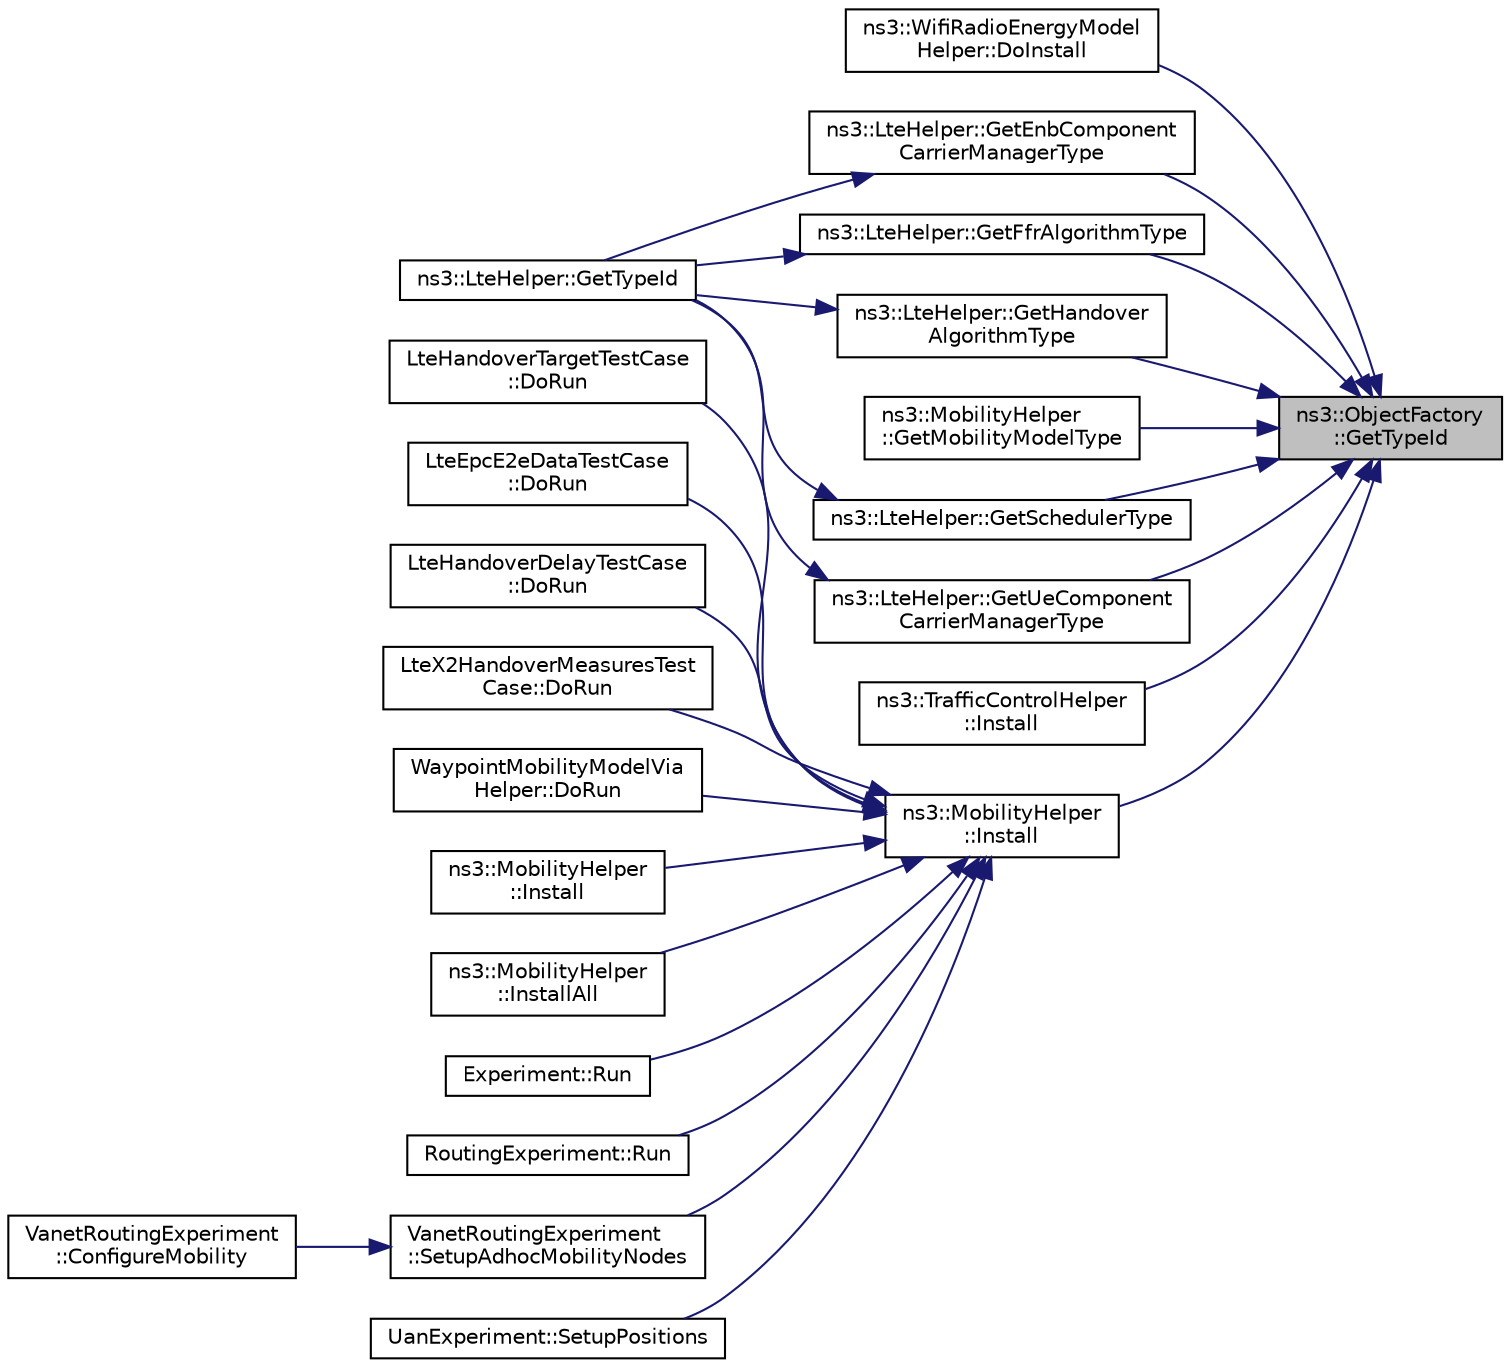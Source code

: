 digraph "ns3::ObjectFactory::GetTypeId"
{
 // LATEX_PDF_SIZE
  edge [fontname="Helvetica",fontsize="10",labelfontname="Helvetica",labelfontsize="10"];
  node [fontname="Helvetica",fontsize="10",shape=record];
  rankdir="RL";
  Node1 [label="ns3::ObjectFactory\l::GetTypeId",height=0.2,width=0.4,color="black", fillcolor="grey75", style="filled", fontcolor="black",tooltip="Get the TypeId which will be created by this ObjectFactory."];
  Node1 -> Node2 [dir="back",color="midnightblue",fontsize="10",style="solid",fontname="Helvetica"];
  Node2 [label="ns3::WifiRadioEnergyModel\lHelper::DoInstall",height=0.2,width=0.4,color="black", fillcolor="white", style="filled",URL="$classns3_1_1_wifi_radio_energy_model_helper.html#ab3d00ebcc43b4caacd9ca8e2565b8421",tooltip=" "];
  Node1 -> Node3 [dir="back",color="midnightblue",fontsize="10",style="solid",fontname="Helvetica"];
  Node3 [label="ns3::LteHelper::GetEnbComponent\lCarrierManagerType",height=0.2,width=0.4,color="black", fillcolor="white", style="filled",URL="$classns3_1_1_lte_helper.html#a3766f7608368f55b6f1bdd074a43cc4d",tooltip=" "];
  Node3 -> Node4 [dir="back",color="midnightblue",fontsize="10",style="solid",fontname="Helvetica"];
  Node4 [label="ns3::LteHelper::GetTypeId",height=0.2,width=0.4,color="black", fillcolor="white", style="filled",URL="$classns3_1_1_lte_helper.html#ac146ee7a17ca2be436dd4fd2345a6715",tooltip="Register this type."];
  Node1 -> Node5 [dir="back",color="midnightblue",fontsize="10",style="solid",fontname="Helvetica"];
  Node5 [label="ns3::LteHelper::GetFfrAlgorithmType",height=0.2,width=0.4,color="black", fillcolor="white", style="filled",URL="$classns3_1_1_lte_helper.html#a622eaffbf4cb51da21b315d51537ff59",tooltip=" "];
  Node5 -> Node4 [dir="back",color="midnightblue",fontsize="10",style="solid",fontname="Helvetica"];
  Node1 -> Node6 [dir="back",color="midnightblue",fontsize="10",style="solid",fontname="Helvetica"];
  Node6 [label="ns3::LteHelper::GetHandover\lAlgorithmType",height=0.2,width=0.4,color="black", fillcolor="white", style="filled",URL="$classns3_1_1_lte_helper.html#aa418b147e8ded2ce391735ad0fce570a",tooltip=" "];
  Node6 -> Node4 [dir="back",color="midnightblue",fontsize="10",style="solid",fontname="Helvetica"];
  Node1 -> Node7 [dir="back",color="midnightblue",fontsize="10",style="solid",fontname="Helvetica"];
  Node7 [label="ns3::MobilityHelper\l::GetMobilityModelType",height=0.2,width=0.4,color="black", fillcolor="white", style="filled",URL="$classns3_1_1_mobility_helper.html#a3d3cbecdc0ed934fd4269d2f6d021d05",tooltip=" "];
  Node1 -> Node8 [dir="back",color="midnightblue",fontsize="10",style="solid",fontname="Helvetica"];
  Node8 [label="ns3::LteHelper::GetSchedulerType",height=0.2,width=0.4,color="black", fillcolor="white", style="filled",URL="$classns3_1_1_lte_helper.html#af84d6067226d2bebf75a349339d4ad67",tooltip=" "];
  Node8 -> Node4 [dir="back",color="midnightblue",fontsize="10",style="solid",fontname="Helvetica"];
  Node1 -> Node9 [dir="back",color="midnightblue",fontsize="10",style="solid",fontname="Helvetica"];
  Node9 [label="ns3::LteHelper::GetUeComponent\lCarrierManagerType",height=0.2,width=0.4,color="black", fillcolor="white", style="filled",URL="$classns3_1_1_lte_helper.html#a8e249c6f2f863b7a3c965ec401235c7d",tooltip=" "];
  Node9 -> Node4 [dir="back",color="midnightblue",fontsize="10",style="solid",fontname="Helvetica"];
  Node1 -> Node10 [dir="back",color="midnightblue",fontsize="10",style="solid",fontname="Helvetica"];
  Node10 [label="ns3::TrafficControlHelper\l::Install",height=0.2,width=0.4,color="black", fillcolor="white", style="filled",URL="$classns3_1_1_traffic_control_helper.html#a49a5284afc08a97e343420a0d62a708c",tooltip=" "];
  Node1 -> Node11 [dir="back",color="midnightblue",fontsize="10",style="solid",fontname="Helvetica"];
  Node11 [label="ns3::MobilityHelper\l::Install",height=0.2,width=0.4,color="black", fillcolor="white", style="filled",URL="$classns3_1_1_mobility_helper.html#a4da4b0cc1211f4c9288b978ed7d3f85a",tooltip="\"Layout\" a single node according to the current position allocator type."];
  Node11 -> Node12 [dir="back",color="midnightblue",fontsize="10",style="solid",fontname="Helvetica"];
  Node12 [label="LteHandoverTargetTestCase\l::DoRun",height=0.2,width=0.4,color="black", fillcolor="white", style="filled",URL="$class_lte_handover_target_test_case.html#adc2ffaf5e89accdbf70756ad9a92ce2c",tooltip="Run a simulation of a micro-cell network using the parameters provided to the constructor function."];
  Node11 -> Node13 [dir="back",color="midnightblue",fontsize="10",style="solid",fontname="Helvetica"];
  Node13 [label="LteEpcE2eDataTestCase\l::DoRun",height=0.2,width=0.4,color="black", fillcolor="white", style="filled",URL="$class_lte_epc_e2e_data_test_case.html#a7b55bb639cd07d8b68365444a4cea639",tooltip="Implementation to actually run this TestCase."];
  Node11 -> Node14 [dir="back",color="midnightblue",fontsize="10",style="solid",fontname="Helvetica"];
  Node14 [label="LteHandoverDelayTestCase\l::DoRun",height=0.2,width=0.4,color="black", fillcolor="white", style="filled",URL="$class_lte_handover_delay_test_case.html#a2e5214b6dd2249de91ba0aa326b8c97d",tooltip="Implementation to actually run this TestCase."];
  Node11 -> Node15 [dir="back",color="midnightblue",fontsize="10",style="solid",fontname="Helvetica"];
  Node15 [label="LteX2HandoverMeasuresTest\lCase::DoRun",height=0.2,width=0.4,color="black", fillcolor="white", style="filled",URL="$class_lte_x2_handover_measures_test_case.html#a6aefe1e71df347688687fb5d8dd54104",tooltip="Implementation to actually run this TestCase."];
  Node11 -> Node16 [dir="back",color="midnightblue",fontsize="10",style="solid",fontname="Helvetica"];
  Node16 [label="WaypointMobilityModelVia\lHelper::DoRun",height=0.2,width=0.4,color="black", fillcolor="white", style="filled",URL="$class_waypoint_mobility_model_via_helper.html#a7ba11c2c935294e6a211f13d70905ac7",tooltip="Implementation to actually run this TestCase."];
  Node11 -> Node17 [dir="back",color="midnightblue",fontsize="10",style="solid",fontname="Helvetica"];
  Node17 [label="ns3::MobilityHelper\l::Install",height=0.2,width=0.4,color="black", fillcolor="white", style="filled",URL="$classns3_1_1_mobility_helper.html#ac13ed2e2f6aa080eb3f8f961f8328b85",tooltip="\"Layout\" a single node according to the current position allocator type."];
  Node11 -> Node18 [dir="back",color="midnightblue",fontsize="10",style="solid",fontname="Helvetica"];
  Node18 [label="ns3::MobilityHelper\l::InstallAll",height=0.2,width=0.4,color="black", fillcolor="white", style="filled",URL="$classns3_1_1_mobility_helper.html#a83d384e4ff6dc7ba786c0a73ca2ec899",tooltip="Perform the work of MobilityHelper::Install on all nodes which exist in the simulation."];
  Node11 -> Node19 [dir="back",color="midnightblue",fontsize="10",style="solid",fontname="Helvetica"];
  Node19 [label="Experiment::Run",height=0.2,width=0.4,color="black", fillcolor="white", style="filled",URL="$class_experiment.html#a285438b7f699a66739293558a6ba0456",tooltip=" "];
  Node11 -> Node20 [dir="back",color="midnightblue",fontsize="10",style="solid",fontname="Helvetica"];
  Node20 [label="RoutingExperiment::Run",height=0.2,width=0.4,color="black", fillcolor="white", style="filled",URL="$class_routing_experiment.html#a622c04e410004c2b738f0320ae1d16c2",tooltip=" "];
  Node11 -> Node21 [dir="back",color="midnightblue",fontsize="10",style="solid",fontname="Helvetica"];
  Node21 [label="VanetRoutingExperiment\l::SetupAdhocMobilityNodes",height=0.2,width=0.4,color="black", fillcolor="white", style="filled",URL="$class_vanet_routing_experiment.html#acf2df13ed0e08bde0c167bf12cd63bd9",tooltip="Set up the adhoc mobility nodes."];
  Node21 -> Node22 [dir="back",color="midnightblue",fontsize="10",style="solid",fontname="Helvetica"];
  Node22 [label="VanetRoutingExperiment\l::ConfigureMobility",height=0.2,width=0.4,color="black", fillcolor="white", style="filled",URL="$class_vanet_routing_experiment.html#a394091f55f6b83df2a1afdff23d1f3da",tooltip="Configure mobility."];
  Node11 -> Node23 [dir="back",color="midnightblue",fontsize="10",style="solid",fontname="Helvetica"];
  Node23 [label="UanExperiment::SetupPositions",height=0.2,width=0.4,color="black", fillcolor="white", style="filled",URL="$class_uan_experiment.html#ab38d5c6326a1d679f10c34883d96e73a",tooltip="Set the UAN nodes position."];
}
